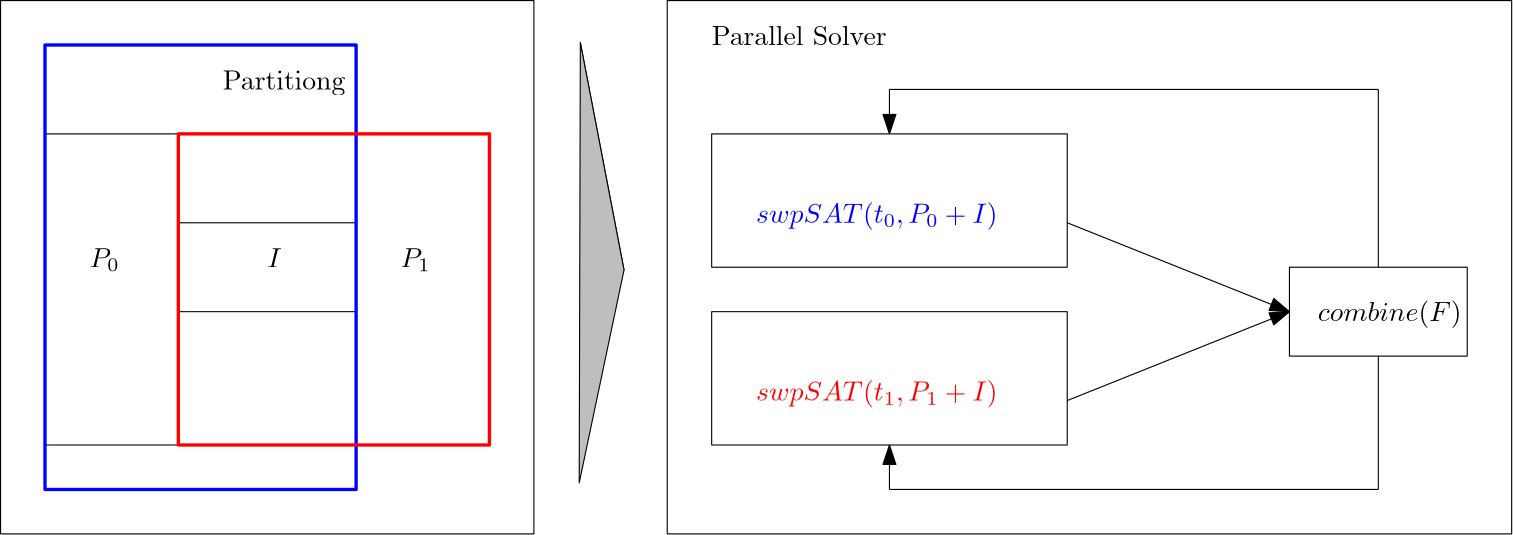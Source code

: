 <?xml version="1.0"?>
<!DOCTYPE ipe SYSTEM "ipe.dtd">
<ipe version="70206" creator="Ipe 7.2.7">
<info created="D:20180930191815" modified="D:20181001135027"/>
<ipestyle name="basic">
<symbol name="arrow/arc(spx)">
<path stroke="sym-stroke" fill="sym-stroke" pen="sym-pen">
0 0 m
-1 0.333 l
-1 -0.333 l
h
</path>
</symbol>
<symbol name="arrow/farc(spx)">
<path stroke="sym-stroke" fill="white" pen="sym-pen">
0 0 m
-1 0.333 l
-1 -0.333 l
h
</path>
</symbol>
<symbol name="arrow/ptarc(spx)">
<path stroke="sym-stroke" fill="sym-stroke" pen="sym-pen">
0 0 m
-1 0.333 l
-0.8 0 l
-1 -0.333 l
h
</path>
</symbol>
<symbol name="arrow/fptarc(spx)">
<path stroke="sym-stroke" fill="white" pen="sym-pen">
0 0 m
-1 0.333 l
-0.8 0 l
-1 -0.333 l
h
</path>
</symbol>
<symbol name="mark/circle(sx)" transformations="translations">
<path fill="sym-stroke">
0.6 0 0 0.6 0 0 e
0.4 0 0 0.4 0 0 e
</path>
</symbol>
<symbol name="mark/disk(sx)" transformations="translations">
<path fill="sym-stroke">
0.6 0 0 0.6 0 0 e
</path>
</symbol>
<symbol name="mark/fdisk(sfx)" transformations="translations">
<group>
<path fill="sym-fill">
0.5 0 0 0.5 0 0 e
</path>
<path fill="sym-stroke" fillrule="eofill">
0.6 0 0 0.6 0 0 e
0.4 0 0 0.4 0 0 e
</path>
</group>
</symbol>
<symbol name="mark/box(sx)" transformations="translations">
<path fill="sym-stroke" fillrule="eofill">
-0.6 -0.6 m
0.6 -0.6 l
0.6 0.6 l
-0.6 0.6 l
h
-0.4 -0.4 m
0.4 -0.4 l
0.4 0.4 l
-0.4 0.4 l
h
</path>
</symbol>
<symbol name="mark/square(sx)" transformations="translations">
<path fill="sym-stroke">
-0.6 -0.6 m
0.6 -0.6 l
0.6 0.6 l
-0.6 0.6 l
h
</path>
</symbol>
<symbol name="mark/fsquare(sfx)" transformations="translations">
<group>
<path fill="sym-fill">
-0.5 -0.5 m
0.5 -0.5 l
0.5 0.5 l
-0.5 0.5 l
h
</path>
<path fill="sym-stroke" fillrule="eofill">
-0.6 -0.6 m
0.6 -0.6 l
0.6 0.6 l
-0.6 0.6 l
h
-0.4 -0.4 m
0.4 -0.4 l
0.4 0.4 l
-0.4 0.4 l
h
</path>
</group>
</symbol>
<symbol name="mark/cross(sx)" transformations="translations">
<group>
<path fill="sym-stroke">
-0.43 -0.57 m
0.57 0.43 l
0.43 0.57 l
-0.57 -0.43 l
h
</path>
<path fill="sym-stroke">
-0.43 0.57 m
0.57 -0.43 l
0.43 -0.57 l
-0.57 0.43 l
h
</path>
</group>
</symbol>
<symbol name="arrow/fnormal(spx)">
<path stroke="sym-stroke" fill="white" pen="sym-pen">
0 0 m
-1 0.333 l
-1 -0.333 l
h
</path>
</symbol>
<symbol name="arrow/pointed(spx)">
<path stroke="sym-stroke" fill="sym-stroke" pen="sym-pen">
0 0 m
-1 0.333 l
-0.8 0 l
-1 -0.333 l
h
</path>
</symbol>
<symbol name="arrow/fpointed(spx)">
<path stroke="sym-stroke" fill="white" pen="sym-pen">
0 0 m
-1 0.333 l
-0.8 0 l
-1 -0.333 l
h
</path>
</symbol>
<symbol name="arrow/linear(spx)">
<path stroke="sym-stroke" pen="sym-pen">
-1 0.333 m
0 0 l
-1 -0.333 l
</path>
</symbol>
<symbol name="arrow/fdouble(spx)">
<path stroke="sym-stroke" fill="white" pen="sym-pen">
0 0 m
-1 0.333 l
-1 -0.333 l
h
-1 0 m
-2 0.333 l
-2 -0.333 l
h
</path>
</symbol>
<symbol name="arrow/double(spx)">
<path stroke="sym-stroke" fill="sym-stroke" pen="sym-pen">
0 0 m
-1 0.333 l
-1 -0.333 l
h
-1 0 m
-2 0.333 l
-2 -0.333 l
h
</path>
</symbol>
<pen name="heavier" value="0.8"/>
<pen name="fat" value="1.2"/>
<pen name="ultrafat" value="2"/>
<symbolsize name="large" value="5"/>
<symbolsize name="small" value="2"/>
<symbolsize name="tiny" value="1.1"/>
<arrowsize name="large" value="10"/>
<arrowsize name="small" value="5"/>
<arrowsize name="tiny" value="3"/>
<color name="red" value="1 0 0"/>
<color name="green" value="0 1 0"/>
<color name="blue" value="0 0 1"/>
<color name="yellow" value="1 1 0"/>
<color name="orange" value="1 0.647 0"/>
<color name="gold" value="1 0.843 0"/>
<color name="purple" value="0.627 0.125 0.941"/>
<color name="gray" value="0.745"/>
<color name="brown" value="0.647 0.165 0.165"/>
<color name="navy" value="0 0 0.502"/>
<color name="pink" value="1 0.753 0.796"/>
<color name="seagreen" value="0.18 0.545 0.341"/>
<color name="turquoise" value="0.251 0.878 0.816"/>
<color name="violet" value="0.933 0.51 0.933"/>
<color name="darkblue" value="0 0 0.545"/>
<color name="darkcyan" value="0 0.545 0.545"/>
<color name="darkgray" value="0.663"/>
<color name="darkgreen" value="0 0.392 0"/>
<color name="darkmagenta" value="0.545 0 0.545"/>
<color name="darkorange" value="1 0.549 0"/>
<color name="darkred" value="0.545 0 0"/>
<color name="lightblue" value="0.678 0.847 0.902"/>
<color name="lightcyan" value="0.878 1 1"/>
<color name="lightgray" value="0.827"/>
<color name="lightgreen" value="0.565 0.933 0.565"/>
<color name="lightyellow" value="1 1 0.878"/>
<dashstyle name="dashed" value="[4] 0"/>
<dashstyle name="dotted" value="[1 3] 0"/>
<dashstyle name="dash dotted" value="[4 2 1 2] 0"/>
<dashstyle name="dash dot dotted" value="[4 2 1 2 1 2] 0"/>
<textsize name="large" value="\large"/>
<textsize name="Large" value="\Large"/>
<textsize name="LARGE" value="\LARGE"/>
<textsize name="huge" value="\huge"/>
<textsize name="Huge" value="\Huge"/>
<textsize name="small" value="\small"/>
<textsize name="footnote" value="\footnotesize"/>
<textsize name="tiny" value="\tiny"/>
<textstyle name="center" begin="\begin{center}" end="\end{center}"/>
<textstyle name="itemize" begin="\begin{itemize}" end="\end{itemize}"/>
<textstyle name="item" begin="\begin{itemize}\item{}" end="\end{itemize}"/>
<gridsize name="4 pts" value="4"/>
<gridsize name="8 pts (~3 mm)" value="8"/>
<gridsize name="16 pts (~6 mm)" value="16"/>
<gridsize name="32 pts (~12 mm)" value="32"/>
<gridsize name="10 pts (~3.5 mm)" value="10"/>
<gridsize name="20 pts (~7 mm)" value="20"/>
<gridsize name="14 pts (~5 mm)" value="14"/>
<gridsize name="28 pts (~10 mm)" value="28"/>
<gridsize name="56 pts (~20 mm)" value="56"/>
<anglesize name="90 deg" value="90"/>
<anglesize name="60 deg" value="60"/>
<anglesize name="45 deg" value="45"/>
<anglesize name="30 deg" value="30"/>
<anglesize name="22.5 deg" value="22.5"/>
<opacity name="10%" value="0.1"/>
<opacity name="30%" value="0.3"/>
<opacity name="50%" value="0.5"/>
<opacity name="75%" value="0.75"/>
<tiling name="falling" angle="-60" step="4" width="1"/>
<tiling name="rising" angle="30" step="4" width="1"/>
</ipestyle>
<page>
<layer name="alpha"/>
<view layers="alpha" active="alpha"/>
<path layer="alpha" matrix="1 0 0 1 16 -272" stroke="black">
64 704 m
64 704 l
64 704 l
64 704 l
h
</path>
<path matrix="1 0 0 1 16 -272" stroke="black">
16 816 m
16 704 l
64 704 l
64 816 l
h
</path>
<path matrix="1 0 0 1 16 -272" stroke="black">
128 816 m
128 704 l
176 704 l
176 816 l
h
</path>
<path matrix="1 0 0 1 16 -272" stroke="black">
64 784 m
64 752 l
128 752 l
128 784 l
h
</path>
<text matrix="1 0 0 1 16 -272" transformations="translations" pos="32 768" stroke="black" type="label" width="10.866" height="6.812" depth="1.49" valign="baseline" style="math">P_0</text>
<text matrix="1 0 0 1 16 -272" transformations="translations" pos="144 768" stroke="black" type="label" width="10.866" height="6.812" depth="1.49" valign="baseline" style="math">P_1</text>
<text matrix="1 0 0 1 16 -272" transformations="translations" pos="96 768" stroke="black" type="label" width="5.161" height="6.808" depth="0" valign="baseline" style="math">I</text>
<text matrix="1 0 0 1 -16 -256" transformations="translations" pos="112 816" stroke="black" type="label" width="44.168" height="6.815" depth="1.93" valign="baseline">Partitiong</text>
<path stroke="black">
272 544 m
272 496 l
400 496 l
400 544 l
h
</path>
<path stroke="black">
272 480 m
272 432 l
400 432 l
400 480 l
h
</path>
<text matrix="1 0 0 1 -48 0" transformations="translations" pos="336 512" stroke="blue" type="label" width="86.891" height="7.473" depth="2.49" valign="baseline" style="math">swpSAT(t_0, P_0+I)</text>
<text matrix="1 0 0 1 -48 -64" transformations="translations" pos="336 512" stroke="red" type="label" width="86.891" height="7.473" depth="2.49" valign="baseline" style="math">swpSAT(t_1, P_1+I)</text>
<path fill="white" arrow="normal/normal">
336 560 m
336 544 l
</path>
<path fill="white" arrow="normal/normal">
336 432 m
336 416 l
</path>
<path stroke="black" arrow="normal/normal">
336 416 m
336 416 l
336 432 l
</path>
<path stroke="black">
16 592 m
16 400 l
208 400 l
208 592 l
h
</path>
<path stroke="black">
256 592 m
256 400 l
560 400 l
560 592 l
h
</path>
<path stroke="black">
240.445 494.99 m
224.72 576.843 l
h
</path>
<path stroke="black" fill="gray">
224.72 576.843 m
224.316 418.379 l
240.445 494.99 l
h
</path>
<text transformations="translations" pos="272 576" stroke="black" type="label" width="63.014" height="6.918" depth="0" valign="baseline">Parallel Solver</text>
<path stroke="blue" pen="fat">
32 576 m
32 416 l
144 416 l
144 576 l
h
</path>
<path stroke="red" pen="fat">
80 544 m
80 432 l
192 432 l
192 544 l
h
</path>
<path stroke="red" pen="fat">
288 448 m
288 448 l
288 448 l
288 448 l
h
</path>
<path stroke="red" pen="fat">
304 448 m
304 448 l
304 448 l
304 448 l
h
</path>
<path stroke="red" pen="fat">
288 448 m
288 448 l
288 448 l
288 448 l
h
</path>
<path stroke="black" arrow="normal/normal">
400 448 m
480 480 l
</path>
<path stroke="black" arrow="normal/normal">
400 512 m
480 480 l
</path>
<path stroke="black">
480 496 m
480 464 l
544 464 l
544 496 l
h
</path>
<text matrix="1 0 0 1 -5.79957 -3.31621" transformations="translations" pos="496 480" stroke="black" type="label" width="51.754" height="7.473" depth="2.49" valign="baseline" style="math">combine(F)</text>
<path stroke="black">
512 496 m
512 560 l
</path>
<path stroke="black">
336 560 m
512 560 l
</path>
<path stroke="black" arrow="normal/normal">
336 560 m
336 544 l
</path>
<path stroke="black">
336 416 m
512 416 l
</path>
<path stroke="black">
512 464 m
512 416 l
</path>
</page>
</ipe>
